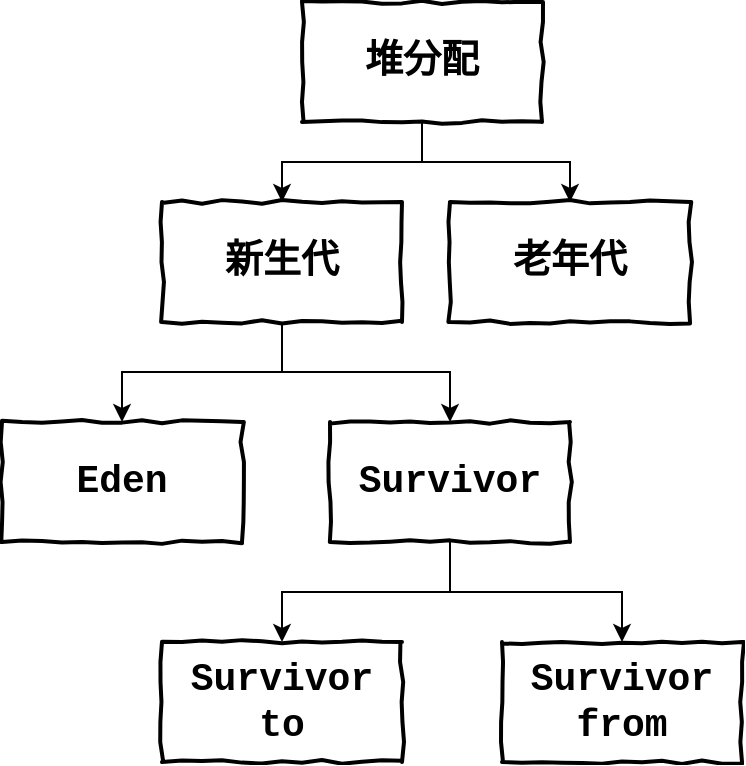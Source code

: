 <mxfile version="13.1.1" type="github">
  <diagram id="zUFu-ej2OQM5P_FMP-lY" name="第 1 页">
    <mxGraphModel dx="1422" dy="804" grid="1" gridSize="10" guides="1" tooltips="1" connect="1" arrows="1" fold="1" page="1" pageScale="1" pageWidth="827" pageHeight="1169" math="0" shadow="0">
      <root>
        <mxCell id="0" />
        <mxCell id="1" parent="0" />
        <mxCell id="zyowGhv3fA0ftcjCAMkz-3" value="" style="edgeStyle=orthogonalEdgeStyle;rounded=0;orthogonalLoop=1;jettySize=auto;html=1;fontSize=19;fontFamily=Courier New;" edge="1" parent="1" source="zyowGhv3fA0ftcjCAMkz-1" target="zyowGhv3fA0ftcjCAMkz-2">
          <mxGeometry relative="1" as="geometry" />
        </mxCell>
        <mxCell id="zyowGhv3fA0ftcjCAMkz-5" style="edgeStyle=orthogonalEdgeStyle;rounded=0;orthogonalLoop=1;jettySize=auto;html=1;exitX=0.5;exitY=1;exitDx=0;exitDy=0;entryX=0.5;entryY=0;entryDx=0;entryDy=0;fontSize=19;fontFamily=Courier New;" edge="1" parent="1" source="zyowGhv3fA0ftcjCAMkz-1" target="zyowGhv3fA0ftcjCAMkz-4">
          <mxGeometry relative="1" as="geometry" />
        </mxCell>
        <mxCell id="zyowGhv3fA0ftcjCAMkz-1" value="堆分配" style="html=1;whiteSpace=wrap;comic=1;strokeWidth=2;fontFamily=Courier New;fontStyle=1;fontSize=19;" vertex="1" parent="1">
          <mxGeometry x="340" y="190" width="120" height="60" as="geometry" />
        </mxCell>
        <mxCell id="zyowGhv3fA0ftcjCAMkz-7" value="" style="edgeStyle=orthogonalEdgeStyle;rounded=0;orthogonalLoop=1;jettySize=auto;html=1;fontSize=19;fontFamily=Courier New;" edge="1" parent="1" source="zyowGhv3fA0ftcjCAMkz-2" target="zyowGhv3fA0ftcjCAMkz-6">
          <mxGeometry relative="1" as="geometry" />
        </mxCell>
        <mxCell id="zyowGhv3fA0ftcjCAMkz-9" style="edgeStyle=orthogonalEdgeStyle;rounded=0;orthogonalLoop=1;jettySize=auto;html=1;exitX=0.5;exitY=1;exitDx=0;exitDy=0;entryX=0.5;entryY=0;entryDx=0;entryDy=0;fontSize=19;fontFamily=Courier New;" edge="1" parent="1" source="zyowGhv3fA0ftcjCAMkz-2" target="zyowGhv3fA0ftcjCAMkz-8">
          <mxGeometry relative="1" as="geometry" />
        </mxCell>
        <mxCell id="zyowGhv3fA0ftcjCAMkz-2" value="新生代" style="html=1;whiteSpace=wrap;comic=1;strokeWidth=2;fontFamily=Courier New;fontStyle=1;fontSize=19;" vertex="1" parent="1">
          <mxGeometry x="270" y="290" width="120" height="60" as="geometry" />
        </mxCell>
        <mxCell id="zyowGhv3fA0ftcjCAMkz-6" value="Eden" style="html=1;whiteSpace=wrap;comic=1;strokeWidth=2;fontFamily=Courier New;fontStyle=1;fontSize=19;" vertex="1" parent="1">
          <mxGeometry x="190" y="400" width="120" height="60" as="geometry" />
        </mxCell>
        <mxCell id="zyowGhv3fA0ftcjCAMkz-4" value="老年代" style="html=1;whiteSpace=wrap;comic=1;strokeWidth=2;fontFamily=Courier New;fontStyle=1;fontSize=19;" vertex="1" parent="1">
          <mxGeometry x="414" y="290" width="120" height="60" as="geometry" />
        </mxCell>
        <mxCell id="zyowGhv3fA0ftcjCAMkz-11" value="" style="edgeStyle=orthogonalEdgeStyle;rounded=0;orthogonalLoop=1;jettySize=auto;html=1;fontSize=19;fontFamily=Courier New;" edge="1" parent="1" source="zyowGhv3fA0ftcjCAMkz-8" target="zyowGhv3fA0ftcjCAMkz-10">
          <mxGeometry relative="1" as="geometry" />
        </mxCell>
        <mxCell id="zyowGhv3fA0ftcjCAMkz-13" style="edgeStyle=orthogonalEdgeStyle;rounded=0;orthogonalLoop=1;jettySize=auto;html=1;exitX=0.5;exitY=1;exitDx=0;exitDy=0;entryX=0.5;entryY=0;entryDx=0;entryDy=0;fontSize=19;fontFamily=Courier New;" edge="1" parent="1" source="zyowGhv3fA0ftcjCAMkz-8" target="zyowGhv3fA0ftcjCAMkz-12">
          <mxGeometry relative="1" as="geometry" />
        </mxCell>
        <mxCell id="zyowGhv3fA0ftcjCAMkz-8" value="Survivor" style="html=1;whiteSpace=wrap;comic=1;strokeWidth=2;fontFamily=Courier New;fontStyle=1;fontSize=19;" vertex="1" parent="1">
          <mxGeometry x="354" y="400" width="120" height="60" as="geometry" />
        </mxCell>
        <mxCell id="zyowGhv3fA0ftcjCAMkz-10" value="Survivor to" style="html=1;whiteSpace=wrap;comic=1;strokeWidth=2;fontFamily=Courier New;fontStyle=1;fontSize=19;" vertex="1" parent="1">
          <mxGeometry x="270" y="510" width="120" height="60" as="geometry" />
        </mxCell>
        <mxCell id="zyowGhv3fA0ftcjCAMkz-12" value="Survivor from" style="html=1;whiteSpace=wrap;comic=1;strokeWidth=2;fontFamily=Courier New;fontStyle=1;fontSize=19;" vertex="1" parent="1">
          <mxGeometry x="440" y="510" width="120" height="60" as="geometry" />
        </mxCell>
      </root>
    </mxGraphModel>
  </diagram>
</mxfile>
